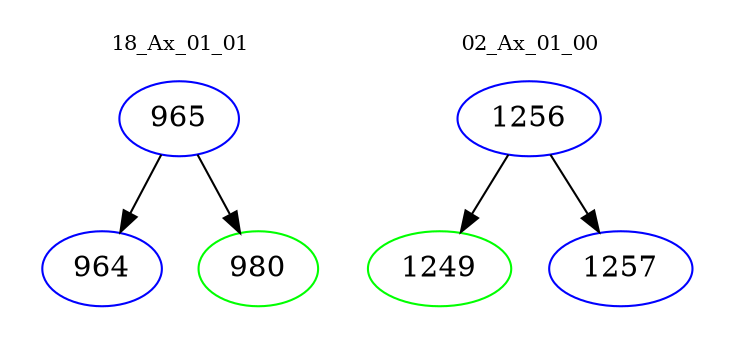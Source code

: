 digraph{
subgraph cluster_0 {
color = white
label = "18_Ax_01_01";
fontsize=10;
T0_965 [label="965", color="blue"]
T0_965 -> T0_964 [color="black"]
T0_964 [label="964", color="blue"]
T0_965 -> T0_980 [color="black"]
T0_980 [label="980", color="green"]
}
subgraph cluster_1 {
color = white
label = "02_Ax_01_00";
fontsize=10;
T1_1256 [label="1256", color="blue"]
T1_1256 -> T1_1249 [color="black"]
T1_1249 [label="1249", color="green"]
T1_1256 -> T1_1257 [color="black"]
T1_1257 [label="1257", color="blue"]
}
}
